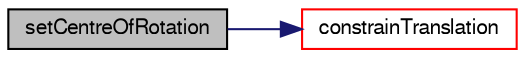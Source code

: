 digraph "setCentreOfRotation"
{
  bgcolor="transparent";
  edge [fontname="FreeSans",fontsize="10",labelfontname="FreeSans",labelfontsize="10"];
  node [fontname="FreeSans",fontsize="10",shape=record];
  rankdir="LR";
  Node126 [label="setCentreOfRotation",height=0.2,width=0.4,color="black", fillcolor="grey75", style="filled", fontcolor="black"];
  Node126 -> Node127 [color="midnightblue",fontsize="10",style="solid",fontname="FreeSans"];
  Node127 [label="constrainTranslation",height=0.2,width=0.4,color="red",URL="$a29482.html#a9221de3c2d648e898a823a0d45beaf4f",tooltip="Apply and accumulate translational constraints. "];
}
